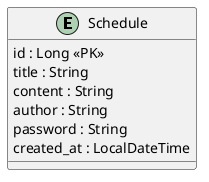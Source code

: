 @startuml
entity "Schedule" {
    id : Long <<PK>>
    title : String
    content : String
    author : String
    password : String
    created_at : LocalDateTime
}
@enduml